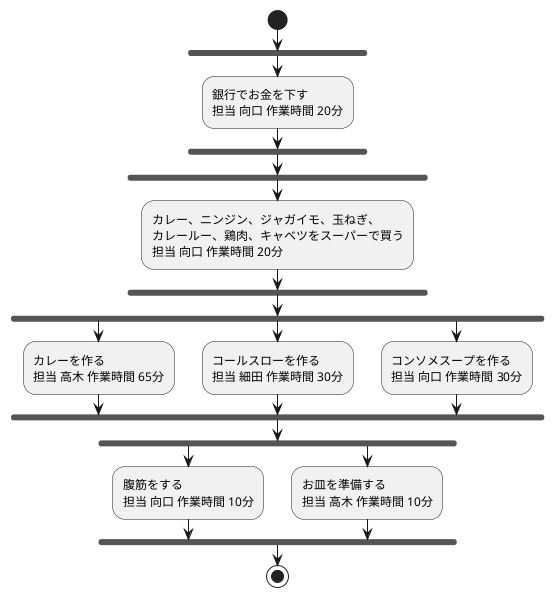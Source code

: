 @startuml sample
start
fork
  :銀行でお金を下す
  担当 向口 作業時間 20分;
end fork
fork
  :カレー、ニンジン、ジャガイモ、玉ねぎ、\nカレールー、鶏肉、キャベツをスーパーで買う\n担当 向口 作業時間 20分;
end fork
fork
  :カレーを作る
  担当 高木 作業時間 65分;
fork again
  :コールスローを作る
  担当 細田 作業時間 30分;
fork again
  :コンソメスープを作る
  担当 向口 作業時間 30分;
end fork
fork
  :腹筋をする
  担当 向口 作業時間 10分;
fork again
  :お皿を準備する
  担当 高木 作業時間 10分;
end fork
stop
@enduml
